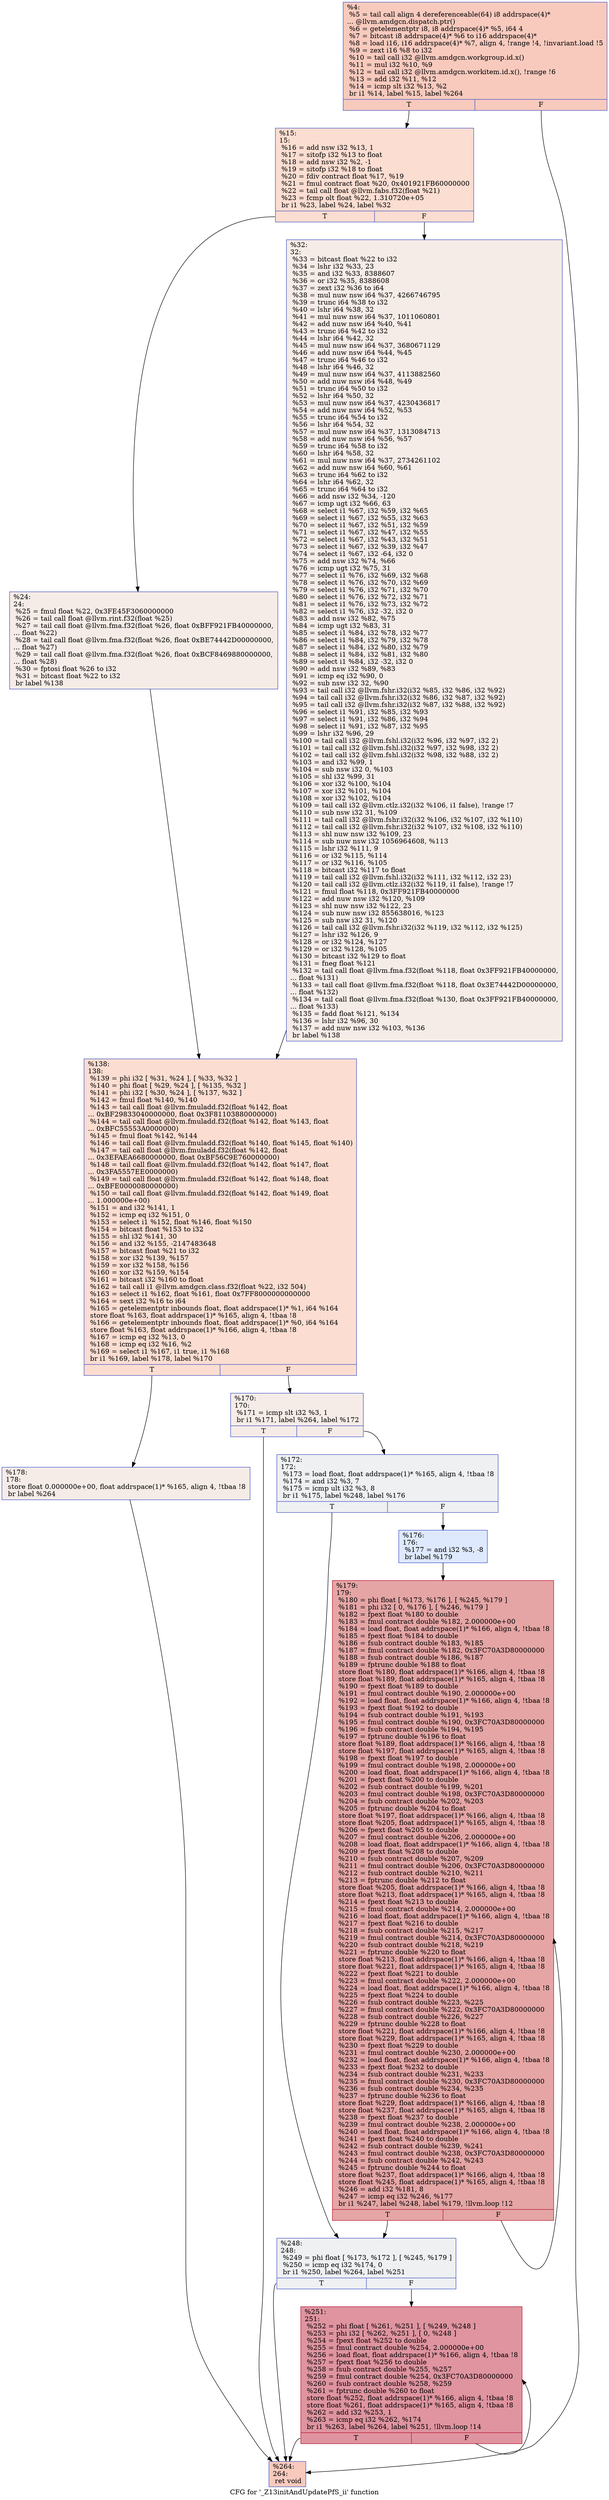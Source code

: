digraph "CFG for '_Z13initAndUpdatePfS_ii' function" {
	label="CFG for '_Z13initAndUpdatePfS_ii' function";

	Node0x543b410 [shape=record,color="#3d50c3ff", style=filled, fillcolor="#ef886b70",label="{%4:\l  %5 = tail call align 4 dereferenceable(64) i8 addrspace(4)*\l... @llvm.amdgcn.dispatch.ptr()\l  %6 = getelementptr i8, i8 addrspace(4)* %5, i64 4\l  %7 = bitcast i8 addrspace(4)* %6 to i16 addrspace(4)*\l  %8 = load i16, i16 addrspace(4)* %7, align 4, !range !4, !invariant.load !5\l  %9 = zext i16 %8 to i32\l  %10 = tail call i32 @llvm.amdgcn.workgroup.id.x()\l  %11 = mul i32 %10, %9\l  %12 = tail call i32 @llvm.amdgcn.workitem.id.x(), !range !6\l  %13 = add i32 %11, %12\l  %14 = icmp slt i32 %13, %2\l  br i1 %14, label %15, label %264\l|{<s0>T|<s1>F}}"];
	Node0x543b410:s0 -> Node0x543d2e0;
	Node0x543b410:s1 -> Node0x543d370;
	Node0x543d2e0 [shape=record,color="#3d50c3ff", style=filled, fillcolor="#f7b39670",label="{%15:\l15:                                               \l  %16 = add nsw i32 %13, 1\l  %17 = sitofp i32 %13 to float\l  %18 = add nsw i32 %2, -1\l  %19 = sitofp i32 %18 to float\l  %20 = fdiv contract float %17, %19\l  %21 = fmul contract float %20, 0x401921FB60000000\l  %22 = tail call float @llvm.fabs.f32(float %21)\l  %23 = fcmp olt float %22, 1.310720e+05\l  br i1 %23, label %24, label %32\l|{<s0>T|<s1>F}}"];
	Node0x543d2e0:s0 -> Node0x543e570;
	Node0x543d2e0:s1 -> Node0x543e600;
	Node0x543e570 [shape=record,color="#3d50c3ff", style=filled, fillcolor="#ead5c970",label="{%24:\l24:                                               \l  %25 = fmul float %22, 0x3FE45F3060000000\l  %26 = tail call float @llvm.rint.f32(float %25)\l  %27 = tail call float @llvm.fma.f32(float %26, float 0xBFF921FB40000000,\l... float %22)\l  %28 = tail call float @llvm.fma.f32(float %26, float 0xBE74442D00000000,\l... float %27)\l  %29 = tail call float @llvm.fma.f32(float %26, float 0xBCF8469880000000,\l... float %28)\l  %30 = fptosi float %26 to i32\l  %31 = bitcast float %22 to i32\l  br label %138\l}"];
	Node0x543e570 -> Node0x543f0b0;
	Node0x543e600 [shape=record,color="#3d50c3ff", style=filled, fillcolor="#ead5c970",label="{%32:\l32:                                               \l  %33 = bitcast float %22 to i32\l  %34 = lshr i32 %33, 23\l  %35 = and i32 %33, 8388607\l  %36 = or i32 %35, 8388608\l  %37 = zext i32 %36 to i64\l  %38 = mul nuw nsw i64 %37, 4266746795\l  %39 = trunc i64 %38 to i32\l  %40 = lshr i64 %38, 32\l  %41 = mul nuw nsw i64 %37, 1011060801\l  %42 = add nuw nsw i64 %40, %41\l  %43 = trunc i64 %42 to i32\l  %44 = lshr i64 %42, 32\l  %45 = mul nuw nsw i64 %37, 3680671129\l  %46 = add nuw nsw i64 %44, %45\l  %47 = trunc i64 %46 to i32\l  %48 = lshr i64 %46, 32\l  %49 = mul nuw nsw i64 %37, 4113882560\l  %50 = add nuw nsw i64 %48, %49\l  %51 = trunc i64 %50 to i32\l  %52 = lshr i64 %50, 32\l  %53 = mul nuw nsw i64 %37, 4230436817\l  %54 = add nuw nsw i64 %52, %53\l  %55 = trunc i64 %54 to i32\l  %56 = lshr i64 %54, 32\l  %57 = mul nuw nsw i64 %37, 1313084713\l  %58 = add nuw nsw i64 %56, %57\l  %59 = trunc i64 %58 to i32\l  %60 = lshr i64 %58, 32\l  %61 = mul nuw nsw i64 %37, 2734261102\l  %62 = add nuw nsw i64 %60, %61\l  %63 = trunc i64 %62 to i32\l  %64 = lshr i64 %62, 32\l  %65 = trunc i64 %64 to i32\l  %66 = add nsw i32 %34, -120\l  %67 = icmp ugt i32 %66, 63\l  %68 = select i1 %67, i32 %59, i32 %65\l  %69 = select i1 %67, i32 %55, i32 %63\l  %70 = select i1 %67, i32 %51, i32 %59\l  %71 = select i1 %67, i32 %47, i32 %55\l  %72 = select i1 %67, i32 %43, i32 %51\l  %73 = select i1 %67, i32 %39, i32 %47\l  %74 = select i1 %67, i32 -64, i32 0\l  %75 = add nsw i32 %74, %66\l  %76 = icmp ugt i32 %75, 31\l  %77 = select i1 %76, i32 %69, i32 %68\l  %78 = select i1 %76, i32 %70, i32 %69\l  %79 = select i1 %76, i32 %71, i32 %70\l  %80 = select i1 %76, i32 %72, i32 %71\l  %81 = select i1 %76, i32 %73, i32 %72\l  %82 = select i1 %76, i32 -32, i32 0\l  %83 = add nsw i32 %82, %75\l  %84 = icmp ugt i32 %83, 31\l  %85 = select i1 %84, i32 %78, i32 %77\l  %86 = select i1 %84, i32 %79, i32 %78\l  %87 = select i1 %84, i32 %80, i32 %79\l  %88 = select i1 %84, i32 %81, i32 %80\l  %89 = select i1 %84, i32 -32, i32 0\l  %90 = add nsw i32 %89, %83\l  %91 = icmp eq i32 %90, 0\l  %92 = sub nsw i32 32, %90\l  %93 = tail call i32 @llvm.fshr.i32(i32 %85, i32 %86, i32 %92)\l  %94 = tail call i32 @llvm.fshr.i32(i32 %86, i32 %87, i32 %92)\l  %95 = tail call i32 @llvm.fshr.i32(i32 %87, i32 %88, i32 %92)\l  %96 = select i1 %91, i32 %85, i32 %93\l  %97 = select i1 %91, i32 %86, i32 %94\l  %98 = select i1 %91, i32 %87, i32 %95\l  %99 = lshr i32 %96, 29\l  %100 = tail call i32 @llvm.fshl.i32(i32 %96, i32 %97, i32 2)\l  %101 = tail call i32 @llvm.fshl.i32(i32 %97, i32 %98, i32 2)\l  %102 = tail call i32 @llvm.fshl.i32(i32 %98, i32 %88, i32 2)\l  %103 = and i32 %99, 1\l  %104 = sub nsw i32 0, %103\l  %105 = shl i32 %99, 31\l  %106 = xor i32 %100, %104\l  %107 = xor i32 %101, %104\l  %108 = xor i32 %102, %104\l  %109 = tail call i32 @llvm.ctlz.i32(i32 %106, i1 false), !range !7\l  %110 = sub nsw i32 31, %109\l  %111 = tail call i32 @llvm.fshr.i32(i32 %106, i32 %107, i32 %110)\l  %112 = tail call i32 @llvm.fshr.i32(i32 %107, i32 %108, i32 %110)\l  %113 = shl nuw nsw i32 %109, 23\l  %114 = sub nuw nsw i32 1056964608, %113\l  %115 = lshr i32 %111, 9\l  %116 = or i32 %115, %114\l  %117 = or i32 %116, %105\l  %118 = bitcast i32 %117 to float\l  %119 = tail call i32 @llvm.fshl.i32(i32 %111, i32 %112, i32 23)\l  %120 = tail call i32 @llvm.ctlz.i32(i32 %119, i1 false), !range !7\l  %121 = fmul float %118, 0x3FF921FB40000000\l  %122 = add nuw nsw i32 %120, %109\l  %123 = shl nuw nsw i32 %122, 23\l  %124 = sub nuw nsw i32 855638016, %123\l  %125 = sub nsw i32 31, %120\l  %126 = tail call i32 @llvm.fshr.i32(i32 %119, i32 %112, i32 %125)\l  %127 = lshr i32 %126, 9\l  %128 = or i32 %124, %127\l  %129 = or i32 %128, %105\l  %130 = bitcast i32 %129 to float\l  %131 = fneg float %121\l  %132 = tail call float @llvm.fma.f32(float %118, float 0x3FF921FB40000000,\l... float %131)\l  %133 = tail call float @llvm.fma.f32(float %118, float 0x3E74442D00000000,\l... float %132)\l  %134 = tail call float @llvm.fma.f32(float %130, float 0x3FF921FB40000000,\l... float %133)\l  %135 = fadd float %121, %134\l  %136 = lshr i32 %96, 30\l  %137 = add nuw nsw i32 %103, %136\l  br label %138\l}"];
	Node0x543e600 -> Node0x543f0b0;
	Node0x543f0b0 [shape=record,color="#3d50c3ff", style=filled, fillcolor="#f7b39670",label="{%138:\l138:                                              \l  %139 = phi i32 [ %31, %24 ], [ %33, %32 ]\l  %140 = phi float [ %29, %24 ], [ %135, %32 ]\l  %141 = phi i32 [ %30, %24 ], [ %137, %32 ]\l  %142 = fmul float %140, %140\l  %143 = tail call float @llvm.fmuladd.f32(float %142, float\l... 0xBF29833040000000, float 0x3F81103880000000)\l  %144 = tail call float @llvm.fmuladd.f32(float %142, float %143, float\l... 0xBFC55553A0000000)\l  %145 = fmul float %142, %144\l  %146 = tail call float @llvm.fmuladd.f32(float %140, float %145, float %140)\l  %147 = tail call float @llvm.fmuladd.f32(float %142, float\l... 0x3EFAEA6680000000, float 0xBF56C9E760000000)\l  %148 = tail call float @llvm.fmuladd.f32(float %142, float %147, float\l... 0x3FA5557EE0000000)\l  %149 = tail call float @llvm.fmuladd.f32(float %142, float %148, float\l... 0xBFE0000080000000)\l  %150 = tail call float @llvm.fmuladd.f32(float %142, float %149, float\l... 1.000000e+00)\l  %151 = and i32 %141, 1\l  %152 = icmp eq i32 %151, 0\l  %153 = select i1 %152, float %146, float %150\l  %154 = bitcast float %153 to i32\l  %155 = shl i32 %141, 30\l  %156 = and i32 %155, -2147483648\l  %157 = bitcast float %21 to i32\l  %158 = xor i32 %139, %157\l  %159 = xor i32 %158, %156\l  %160 = xor i32 %159, %154\l  %161 = bitcast i32 %160 to float\l  %162 = tail call i1 @llvm.amdgcn.class.f32(float %22, i32 504)\l  %163 = select i1 %162, float %161, float 0x7FF8000000000000\l  %164 = sext i32 %16 to i64\l  %165 = getelementptr inbounds float, float addrspace(1)* %1, i64 %164\l  store float %163, float addrspace(1)* %165, align 4, !tbaa !8\l  %166 = getelementptr inbounds float, float addrspace(1)* %0, i64 %164\l  store float %163, float addrspace(1)* %166, align 4, !tbaa !8\l  %167 = icmp eq i32 %13, 0\l  %168 = icmp eq i32 %16, %2\l  %169 = select i1 %167, i1 true, i1 %168\l  br i1 %169, label %178, label %170\l|{<s0>T|<s1>F}}"];
	Node0x543f0b0:s0 -> Node0x5447280;
	Node0x543f0b0:s1 -> Node0x5447310;
	Node0x5447310 [shape=record,color="#3d50c3ff", style=filled, fillcolor="#ead5c970",label="{%170:\l170:                                              \l  %171 = icmp slt i32 %3, 1\l  br i1 %171, label %264, label %172\l|{<s0>T|<s1>F}}"];
	Node0x5447310:s0 -> Node0x543d370;
	Node0x5447310:s1 -> Node0x54474e0;
	Node0x54474e0 [shape=record,color="#3d50c3ff", style=filled, fillcolor="#d9dce170",label="{%172:\l172:                                              \l  %173 = load float, float addrspace(1)* %165, align 4, !tbaa !8\l  %174 = and i32 %3, 7\l  %175 = icmp ult i32 %3, 8\l  br i1 %175, label %248, label %176\l|{<s0>T|<s1>F}}"];
	Node0x54474e0:s0 -> Node0x54477d0;
	Node0x54474e0:s1 -> Node0x5447820;
	Node0x5447820 [shape=record,color="#3d50c3ff", style=filled, fillcolor="#b5cdfa70",label="{%176:\l176:                                              \l  %177 = and i32 %3, -8\l  br label %179\l}"];
	Node0x5447820 -> Node0x5447a20;
	Node0x5447280 [shape=record,color="#3d50c3ff", style=filled, fillcolor="#ead5c970",label="{%178:\l178:                                              \l  store float 0.000000e+00, float addrspace(1)* %165, align 4, !tbaa !8\l  br label %264\l}"];
	Node0x5447280 -> Node0x543d370;
	Node0x5447a20 [shape=record,color="#b70d28ff", style=filled, fillcolor="#c5333470",label="{%179:\l179:                                              \l  %180 = phi float [ %173, %176 ], [ %245, %179 ]\l  %181 = phi i32 [ 0, %176 ], [ %246, %179 ]\l  %182 = fpext float %180 to double\l  %183 = fmul contract double %182, 2.000000e+00\l  %184 = load float, float addrspace(1)* %166, align 4, !tbaa !8\l  %185 = fpext float %184 to double\l  %186 = fsub contract double %183, %185\l  %187 = fmul contract double %182, 0x3FC70A3D80000000\l  %188 = fsub contract double %186, %187\l  %189 = fptrunc double %188 to float\l  store float %180, float addrspace(1)* %166, align 4, !tbaa !8\l  store float %189, float addrspace(1)* %165, align 4, !tbaa !8\l  %190 = fpext float %189 to double\l  %191 = fmul contract double %190, 2.000000e+00\l  %192 = load float, float addrspace(1)* %166, align 4, !tbaa !8\l  %193 = fpext float %192 to double\l  %194 = fsub contract double %191, %193\l  %195 = fmul contract double %190, 0x3FC70A3D80000000\l  %196 = fsub contract double %194, %195\l  %197 = fptrunc double %196 to float\l  store float %189, float addrspace(1)* %166, align 4, !tbaa !8\l  store float %197, float addrspace(1)* %165, align 4, !tbaa !8\l  %198 = fpext float %197 to double\l  %199 = fmul contract double %198, 2.000000e+00\l  %200 = load float, float addrspace(1)* %166, align 4, !tbaa !8\l  %201 = fpext float %200 to double\l  %202 = fsub contract double %199, %201\l  %203 = fmul contract double %198, 0x3FC70A3D80000000\l  %204 = fsub contract double %202, %203\l  %205 = fptrunc double %204 to float\l  store float %197, float addrspace(1)* %166, align 4, !tbaa !8\l  store float %205, float addrspace(1)* %165, align 4, !tbaa !8\l  %206 = fpext float %205 to double\l  %207 = fmul contract double %206, 2.000000e+00\l  %208 = load float, float addrspace(1)* %166, align 4, !tbaa !8\l  %209 = fpext float %208 to double\l  %210 = fsub contract double %207, %209\l  %211 = fmul contract double %206, 0x3FC70A3D80000000\l  %212 = fsub contract double %210, %211\l  %213 = fptrunc double %212 to float\l  store float %205, float addrspace(1)* %166, align 4, !tbaa !8\l  store float %213, float addrspace(1)* %165, align 4, !tbaa !8\l  %214 = fpext float %213 to double\l  %215 = fmul contract double %214, 2.000000e+00\l  %216 = load float, float addrspace(1)* %166, align 4, !tbaa !8\l  %217 = fpext float %216 to double\l  %218 = fsub contract double %215, %217\l  %219 = fmul contract double %214, 0x3FC70A3D80000000\l  %220 = fsub contract double %218, %219\l  %221 = fptrunc double %220 to float\l  store float %213, float addrspace(1)* %166, align 4, !tbaa !8\l  store float %221, float addrspace(1)* %165, align 4, !tbaa !8\l  %222 = fpext float %221 to double\l  %223 = fmul contract double %222, 2.000000e+00\l  %224 = load float, float addrspace(1)* %166, align 4, !tbaa !8\l  %225 = fpext float %224 to double\l  %226 = fsub contract double %223, %225\l  %227 = fmul contract double %222, 0x3FC70A3D80000000\l  %228 = fsub contract double %226, %227\l  %229 = fptrunc double %228 to float\l  store float %221, float addrspace(1)* %166, align 4, !tbaa !8\l  store float %229, float addrspace(1)* %165, align 4, !tbaa !8\l  %230 = fpext float %229 to double\l  %231 = fmul contract double %230, 2.000000e+00\l  %232 = load float, float addrspace(1)* %166, align 4, !tbaa !8\l  %233 = fpext float %232 to double\l  %234 = fsub contract double %231, %233\l  %235 = fmul contract double %230, 0x3FC70A3D80000000\l  %236 = fsub contract double %234, %235\l  %237 = fptrunc double %236 to float\l  store float %229, float addrspace(1)* %166, align 4, !tbaa !8\l  store float %237, float addrspace(1)* %165, align 4, !tbaa !8\l  %238 = fpext float %237 to double\l  %239 = fmul contract double %238, 2.000000e+00\l  %240 = load float, float addrspace(1)* %166, align 4, !tbaa !8\l  %241 = fpext float %240 to double\l  %242 = fsub contract double %239, %241\l  %243 = fmul contract double %238, 0x3FC70A3D80000000\l  %244 = fsub contract double %242, %243\l  %245 = fptrunc double %244 to float\l  store float %237, float addrspace(1)* %166, align 4, !tbaa !8\l  store float %245, float addrspace(1)* %165, align 4, !tbaa !8\l  %246 = add i32 %181, 8\l  %247 = icmp eq i32 %246, %177\l  br i1 %247, label %248, label %179, !llvm.loop !12\l|{<s0>T|<s1>F}}"];
	Node0x5447a20:s0 -> Node0x54477d0;
	Node0x5447a20:s1 -> Node0x5447a20;
	Node0x54477d0 [shape=record,color="#3d50c3ff", style=filled, fillcolor="#d9dce170",label="{%248:\l248:                                              \l  %249 = phi float [ %173, %172 ], [ %245, %179 ]\l  %250 = icmp eq i32 %174, 0\l  br i1 %250, label %264, label %251\l|{<s0>T|<s1>F}}"];
	Node0x54477d0:s0 -> Node0x543d370;
	Node0x54477d0:s1 -> Node0x544ab60;
	Node0x544ab60 [shape=record,color="#b70d28ff", style=filled, fillcolor="#b70d2870",label="{%251:\l251:                                              \l  %252 = phi float [ %261, %251 ], [ %249, %248 ]\l  %253 = phi i32 [ %262, %251 ], [ 0, %248 ]\l  %254 = fpext float %252 to double\l  %255 = fmul contract double %254, 2.000000e+00\l  %256 = load float, float addrspace(1)* %166, align 4, !tbaa !8\l  %257 = fpext float %256 to double\l  %258 = fsub contract double %255, %257\l  %259 = fmul contract double %254, 0x3FC70A3D80000000\l  %260 = fsub contract double %258, %259\l  %261 = fptrunc double %260 to float\l  store float %252, float addrspace(1)* %166, align 4, !tbaa !8\l  store float %261, float addrspace(1)* %165, align 4, !tbaa !8\l  %262 = add i32 %253, 1\l  %263 = icmp eq i32 %262, %174\l  br i1 %263, label %264, label %251, !llvm.loop !14\l|{<s0>T|<s1>F}}"];
	Node0x544ab60:s0 -> Node0x543d370;
	Node0x544ab60:s1 -> Node0x544ab60;
	Node0x543d370 [shape=record,color="#3d50c3ff", style=filled, fillcolor="#ef886b70",label="{%264:\l264:                                              \l  ret void\l}"];
}
